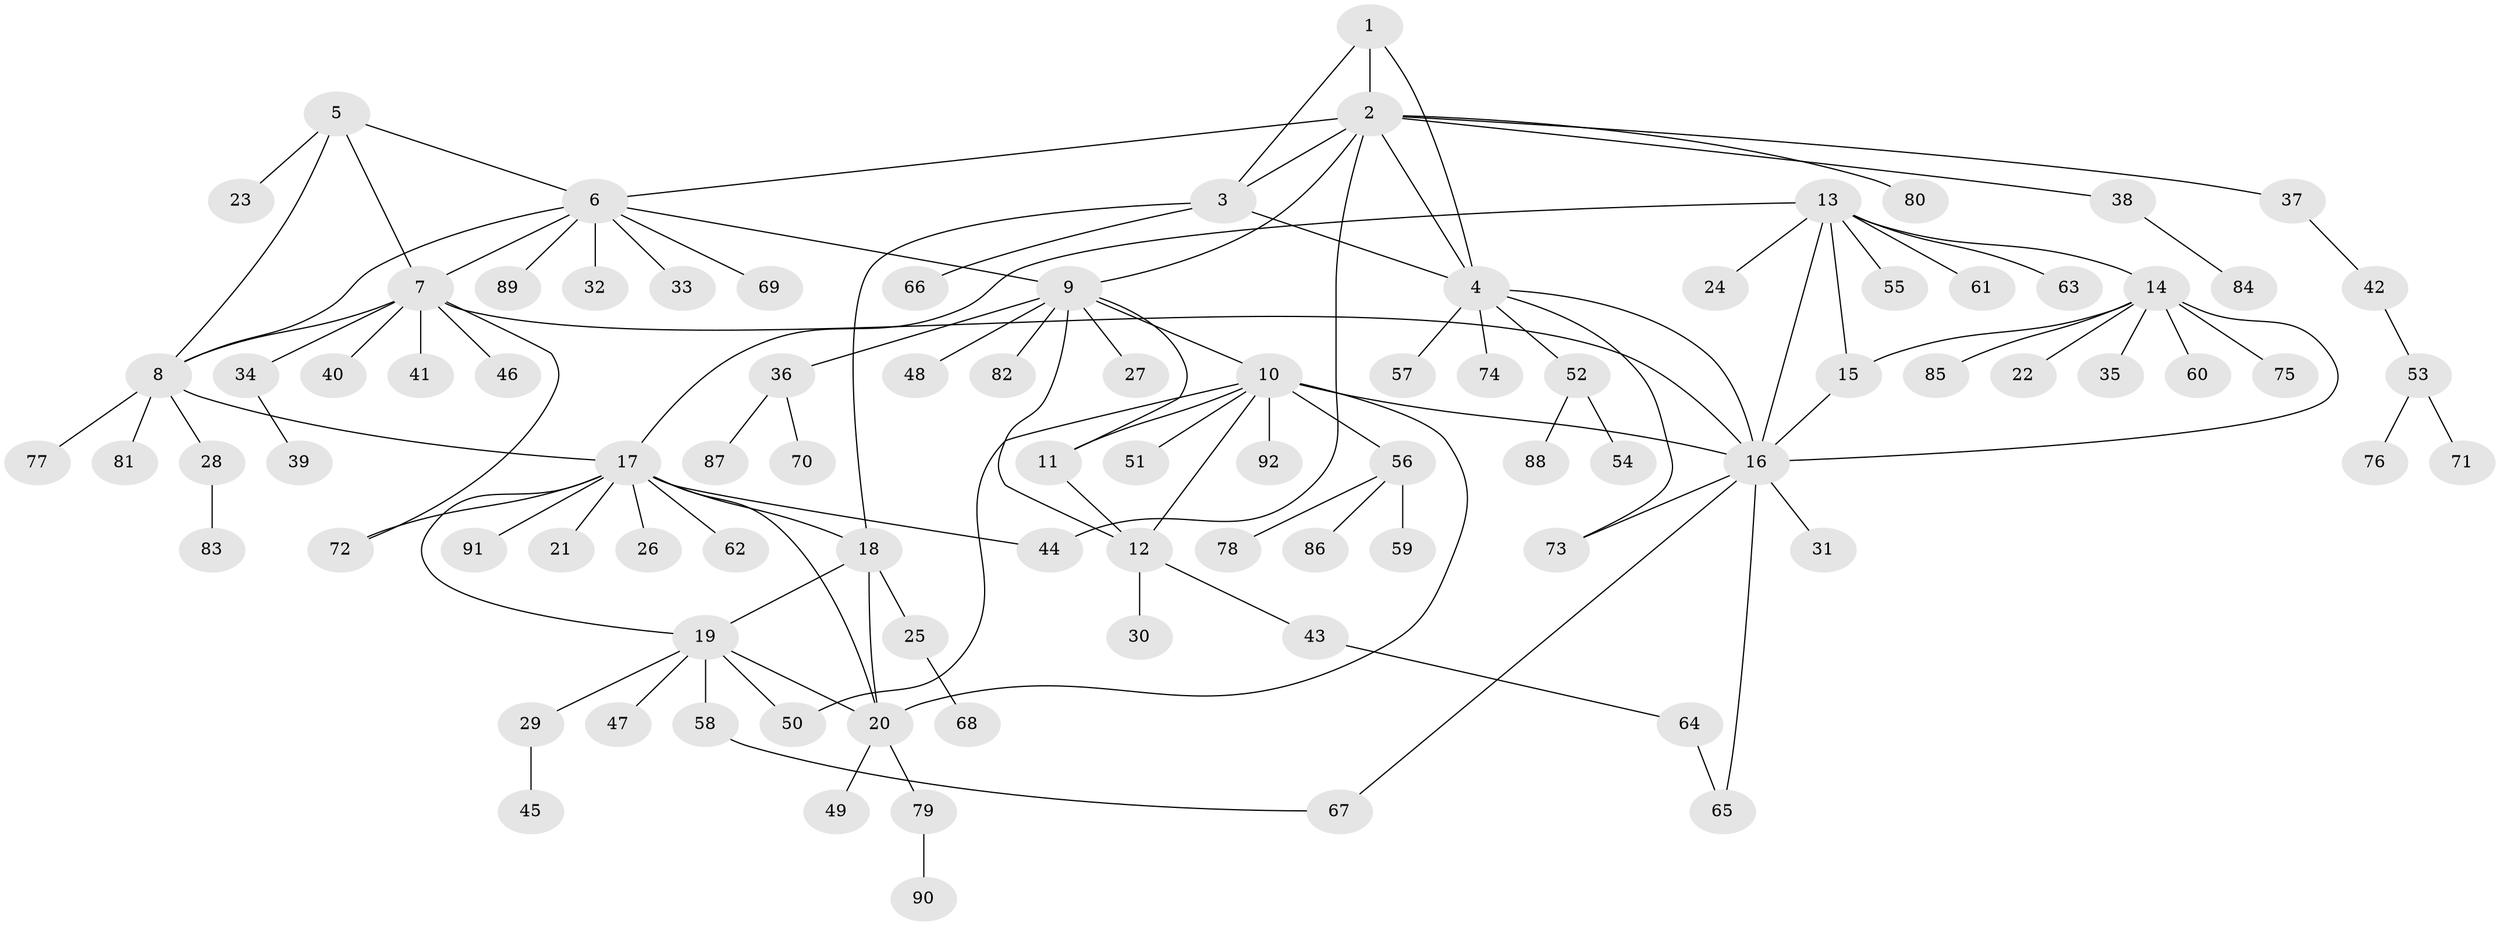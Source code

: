 // coarse degree distribution, {16: 0.027777777777777776, 3: 0.027777777777777776, 2: 0.1111111111111111, 9: 0.027777777777777776, 10: 0.027777777777777776, 7: 0.05555555555555555, 1: 0.7222222222222222}
// Generated by graph-tools (version 1.1) at 2025/19/03/04/25 18:19:57]
// undirected, 92 vertices, 118 edges
graph export_dot {
graph [start="1"]
  node [color=gray90,style=filled];
  1;
  2;
  3;
  4;
  5;
  6;
  7;
  8;
  9;
  10;
  11;
  12;
  13;
  14;
  15;
  16;
  17;
  18;
  19;
  20;
  21;
  22;
  23;
  24;
  25;
  26;
  27;
  28;
  29;
  30;
  31;
  32;
  33;
  34;
  35;
  36;
  37;
  38;
  39;
  40;
  41;
  42;
  43;
  44;
  45;
  46;
  47;
  48;
  49;
  50;
  51;
  52;
  53;
  54;
  55;
  56;
  57;
  58;
  59;
  60;
  61;
  62;
  63;
  64;
  65;
  66;
  67;
  68;
  69;
  70;
  71;
  72;
  73;
  74;
  75;
  76;
  77;
  78;
  79;
  80;
  81;
  82;
  83;
  84;
  85;
  86;
  87;
  88;
  89;
  90;
  91;
  92;
  1 -- 2;
  1 -- 3;
  1 -- 4;
  2 -- 3;
  2 -- 4;
  2 -- 6;
  2 -- 9;
  2 -- 37;
  2 -- 38;
  2 -- 44;
  2 -- 80;
  3 -- 4;
  3 -- 18;
  3 -- 66;
  4 -- 16;
  4 -- 52;
  4 -- 57;
  4 -- 73;
  4 -- 74;
  5 -- 6;
  5 -- 7;
  5 -- 8;
  5 -- 23;
  6 -- 7;
  6 -- 8;
  6 -- 9;
  6 -- 32;
  6 -- 33;
  6 -- 69;
  6 -- 89;
  7 -- 8;
  7 -- 16;
  7 -- 34;
  7 -- 40;
  7 -- 41;
  7 -- 46;
  7 -- 72;
  8 -- 17;
  8 -- 28;
  8 -- 77;
  8 -- 81;
  9 -- 10;
  9 -- 11;
  9 -- 12;
  9 -- 27;
  9 -- 36;
  9 -- 48;
  9 -- 82;
  10 -- 11;
  10 -- 12;
  10 -- 16;
  10 -- 20;
  10 -- 50;
  10 -- 51;
  10 -- 56;
  10 -- 92;
  11 -- 12;
  12 -- 30;
  12 -- 43;
  13 -- 14;
  13 -- 15;
  13 -- 16;
  13 -- 17;
  13 -- 24;
  13 -- 55;
  13 -- 61;
  13 -- 63;
  14 -- 15;
  14 -- 16;
  14 -- 22;
  14 -- 35;
  14 -- 60;
  14 -- 75;
  14 -- 85;
  15 -- 16;
  16 -- 31;
  16 -- 65;
  16 -- 67;
  16 -- 73;
  17 -- 18;
  17 -- 19;
  17 -- 20;
  17 -- 21;
  17 -- 26;
  17 -- 44;
  17 -- 62;
  17 -- 72;
  17 -- 91;
  18 -- 19;
  18 -- 20;
  18 -- 25;
  19 -- 20;
  19 -- 29;
  19 -- 47;
  19 -- 50;
  19 -- 58;
  20 -- 49;
  20 -- 79;
  25 -- 68;
  28 -- 83;
  29 -- 45;
  34 -- 39;
  36 -- 70;
  36 -- 87;
  37 -- 42;
  38 -- 84;
  42 -- 53;
  43 -- 64;
  52 -- 54;
  52 -- 88;
  53 -- 71;
  53 -- 76;
  56 -- 59;
  56 -- 78;
  56 -- 86;
  58 -- 67;
  64 -- 65;
  79 -- 90;
}

